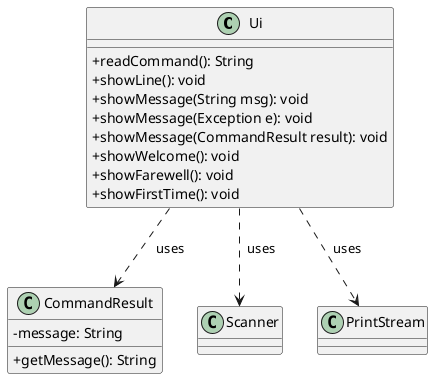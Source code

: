 @startuml
skinparam classAttributeIconSize 0

!define CLASS(x) class x

class Ui {
    + readCommand(): String
    + showLine(): void
    + showMessage(String msg): void
    + showMessage(Exception e): void
    + showMessage(CommandResult result): void
    + showWelcome(): void
    + showFarewell(): void
    + showFirstTime(): void
}

class CommandResult {
  - message: String

  + getMessage(): String
}

Ui ..> Scanner : "  uses"
Ui ..> PrintStream : "  uses"
Ui ..> CommandResult : "  uses"

@enduml